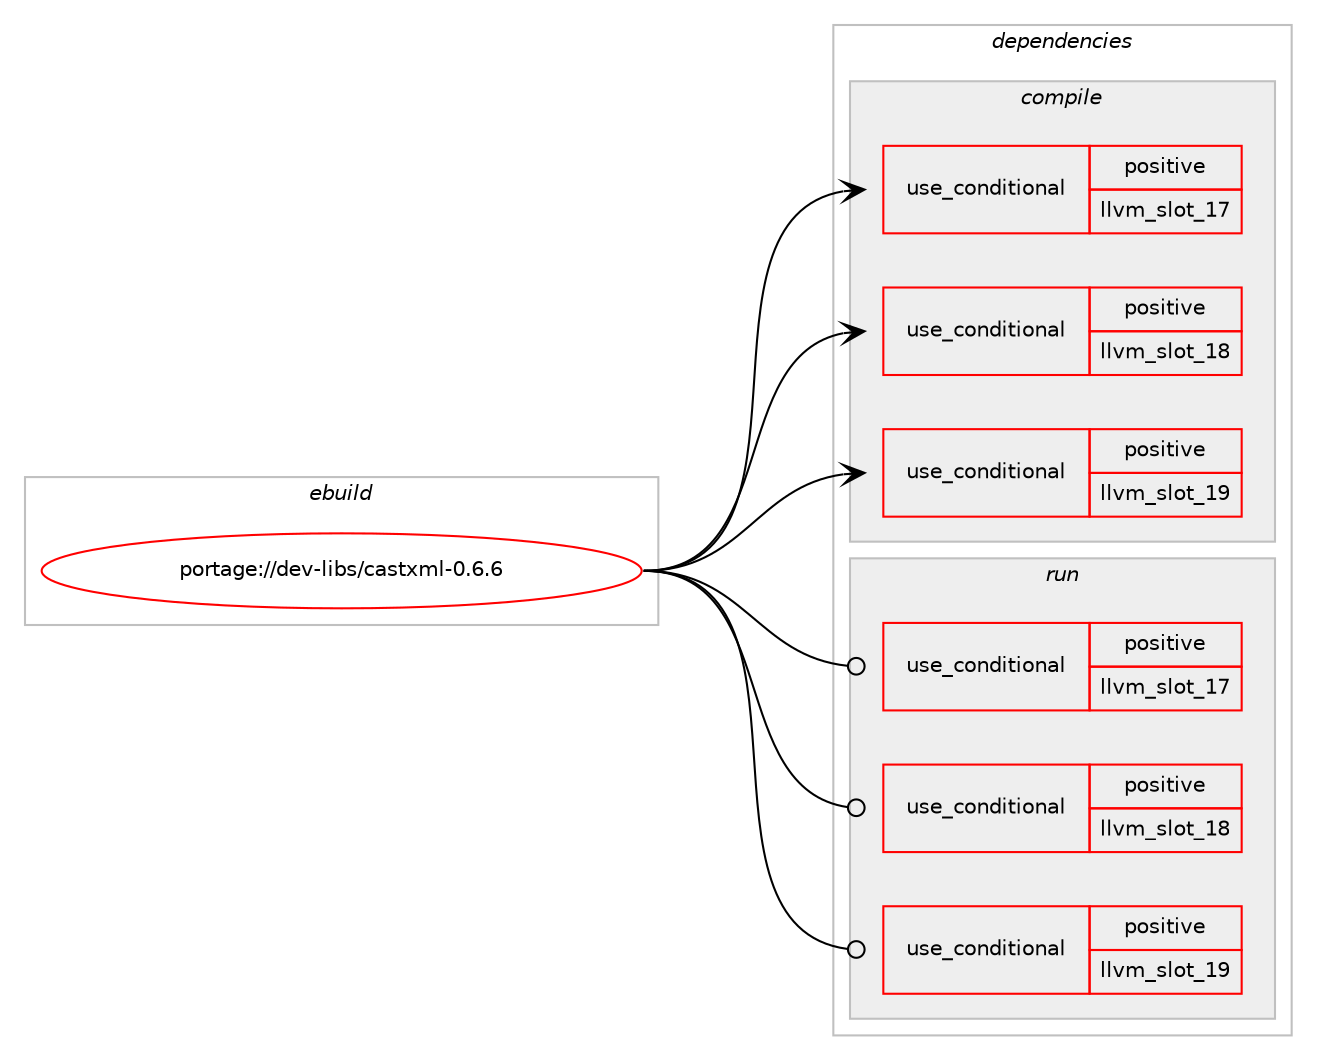 digraph prolog {

# *************
# Graph options
# *************

newrank=true;
concentrate=true;
compound=true;
graph [rankdir=LR,fontname=Helvetica,fontsize=10,ranksep=1.5];#, ranksep=2.5, nodesep=0.2];
edge  [arrowhead=vee];
node  [fontname=Helvetica,fontsize=10];

# **********
# The ebuild
# **********

subgraph cluster_leftcol {
color=gray;
rank=same;
label=<<i>ebuild</i>>;
id [label="portage://dev-libs/castxml-0.6.6", color=red, width=4, href="../dev-libs/castxml-0.6.6.svg"];
}

# ****************
# The dependencies
# ****************

subgraph cluster_midcol {
color=gray;
label=<<i>dependencies</i>>;
subgraph cluster_compile {
fillcolor="#eeeeee";
style=filled;
label=<<i>compile</i>>;
subgraph cond25343 {
dependency54328 [label=<<TABLE BORDER="0" CELLBORDER="1" CELLSPACING="0" CELLPADDING="4"><TR><TD ROWSPAN="3" CELLPADDING="10">use_conditional</TD></TR><TR><TD>positive</TD></TR><TR><TD>llvm_slot_17</TD></TR></TABLE>>, shape=none, color=red];
# *** BEGIN UNKNOWN DEPENDENCY TYPE (TODO) ***
# dependency54328 -> package_dependency(portage://dev-libs/castxml-0.6.6,install,no,sys-devel,clang,none,[,,],[slot(17),equal],[])
# *** END UNKNOWN DEPENDENCY TYPE (TODO) ***

}
id:e -> dependency54328:w [weight=20,style="solid",arrowhead="vee"];
subgraph cond25344 {
dependency54329 [label=<<TABLE BORDER="0" CELLBORDER="1" CELLSPACING="0" CELLPADDING="4"><TR><TD ROWSPAN="3" CELLPADDING="10">use_conditional</TD></TR><TR><TD>positive</TD></TR><TR><TD>llvm_slot_18</TD></TR></TABLE>>, shape=none, color=red];
# *** BEGIN UNKNOWN DEPENDENCY TYPE (TODO) ***
# dependency54329 -> package_dependency(portage://dev-libs/castxml-0.6.6,install,no,sys-devel,clang,none,[,,],[slot(18),equal],[])
# *** END UNKNOWN DEPENDENCY TYPE (TODO) ***

}
id:e -> dependency54329:w [weight=20,style="solid",arrowhead="vee"];
subgraph cond25345 {
dependency54330 [label=<<TABLE BORDER="0" CELLBORDER="1" CELLSPACING="0" CELLPADDING="4"><TR><TD ROWSPAN="3" CELLPADDING="10">use_conditional</TD></TR><TR><TD>positive</TD></TR><TR><TD>llvm_slot_19</TD></TR></TABLE>>, shape=none, color=red];
# *** BEGIN UNKNOWN DEPENDENCY TYPE (TODO) ***
# dependency54330 -> package_dependency(portage://dev-libs/castxml-0.6.6,install,no,sys-devel,clang,none,[,,],[slot(19),equal],[])
# *** END UNKNOWN DEPENDENCY TYPE (TODO) ***

}
id:e -> dependency54330:w [weight=20,style="solid",arrowhead="vee"];
}
subgraph cluster_compileandrun {
fillcolor="#eeeeee";
style=filled;
label=<<i>compile and run</i>>;
}
subgraph cluster_run {
fillcolor="#eeeeee";
style=filled;
label=<<i>run</i>>;
subgraph cond25346 {
dependency54331 [label=<<TABLE BORDER="0" CELLBORDER="1" CELLSPACING="0" CELLPADDING="4"><TR><TD ROWSPAN="3" CELLPADDING="10">use_conditional</TD></TR><TR><TD>positive</TD></TR><TR><TD>llvm_slot_17</TD></TR></TABLE>>, shape=none, color=red];
# *** BEGIN UNKNOWN DEPENDENCY TYPE (TODO) ***
# dependency54331 -> package_dependency(portage://dev-libs/castxml-0.6.6,run,no,sys-devel,clang,none,[,,],[slot(17),equal],[])
# *** END UNKNOWN DEPENDENCY TYPE (TODO) ***

}
id:e -> dependency54331:w [weight=20,style="solid",arrowhead="odot"];
subgraph cond25347 {
dependency54332 [label=<<TABLE BORDER="0" CELLBORDER="1" CELLSPACING="0" CELLPADDING="4"><TR><TD ROWSPAN="3" CELLPADDING="10">use_conditional</TD></TR><TR><TD>positive</TD></TR><TR><TD>llvm_slot_18</TD></TR></TABLE>>, shape=none, color=red];
# *** BEGIN UNKNOWN DEPENDENCY TYPE (TODO) ***
# dependency54332 -> package_dependency(portage://dev-libs/castxml-0.6.6,run,no,sys-devel,clang,none,[,,],[slot(18),equal],[])
# *** END UNKNOWN DEPENDENCY TYPE (TODO) ***

}
id:e -> dependency54332:w [weight=20,style="solid",arrowhead="odot"];
subgraph cond25348 {
dependency54333 [label=<<TABLE BORDER="0" CELLBORDER="1" CELLSPACING="0" CELLPADDING="4"><TR><TD ROWSPAN="3" CELLPADDING="10">use_conditional</TD></TR><TR><TD>positive</TD></TR><TR><TD>llvm_slot_19</TD></TR></TABLE>>, shape=none, color=red];
# *** BEGIN UNKNOWN DEPENDENCY TYPE (TODO) ***
# dependency54333 -> package_dependency(portage://dev-libs/castxml-0.6.6,run,no,sys-devel,clang,none,[,,],[slot(19),equal],[])
# *** END UNKNOWN DEPENDENCY TYPE (TODO) ***

}
id:e -> dependency54333:w [weight=20,style="solid",arrowhead="odot"];
}
}

# **************
# The candidates
# **************

subgraph cluster_choices {
rank=same;
color=gray;
label=<<i>candidates</i>>;

}

}

